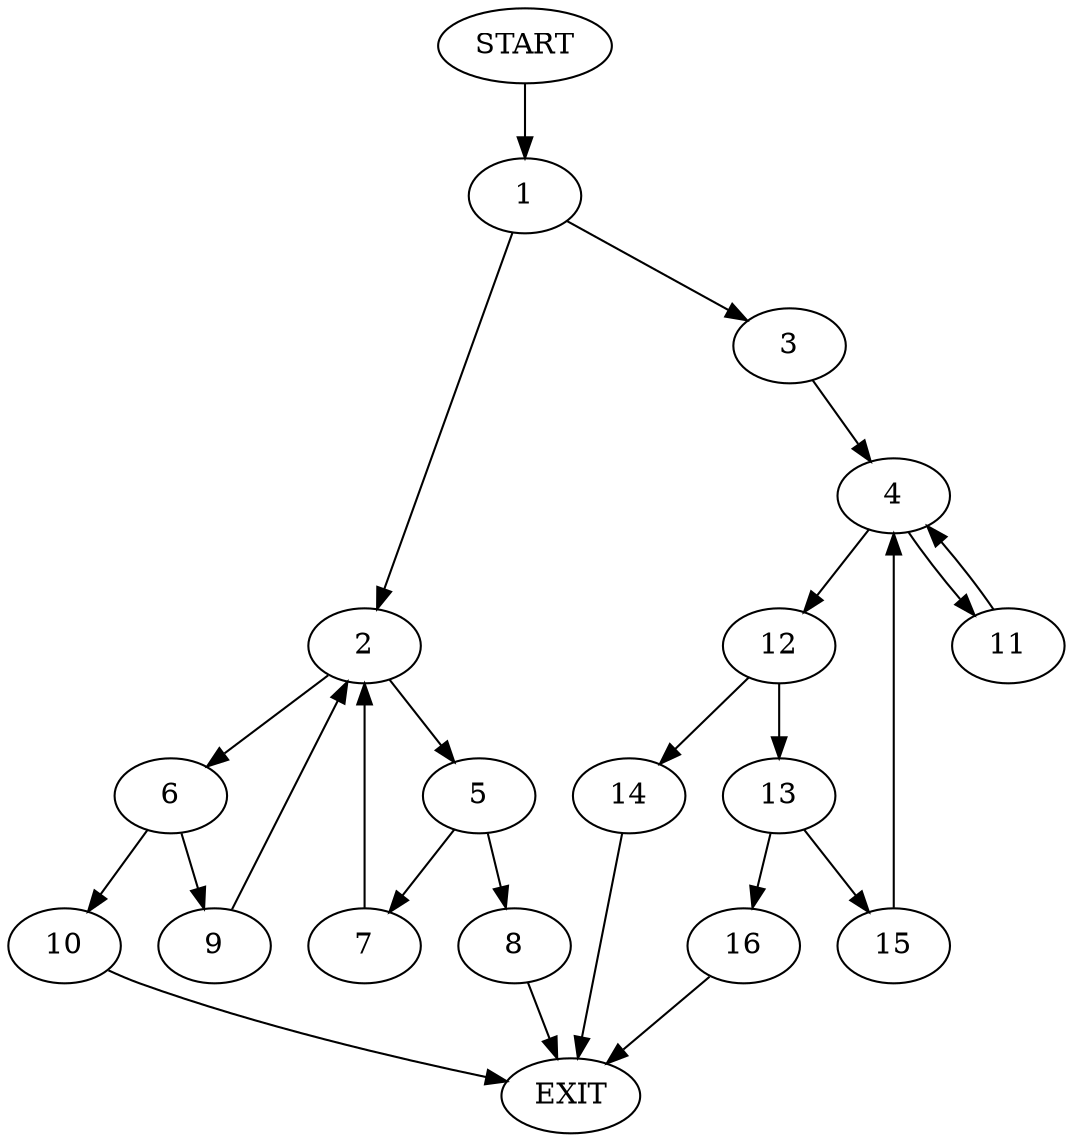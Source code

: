 digraph {
0 [label="START"]
17 [label="EXIT"]
0 -> 1
1 -> 2
1 -> 3
3 -> 4
2 -> 5
2 -> 6
5 -> 7
5 -> 8
6 -> 9
6 -> 10
7 -> 2
8 -> 17
9 -> 2
10 -> 17
4 -> 11
4 -> 12
12 -> 13
12 -> 14
11 -> 4
13 -> 15
13 -> 16
14 -> 17
15 -> 4
16 -> 17
}
